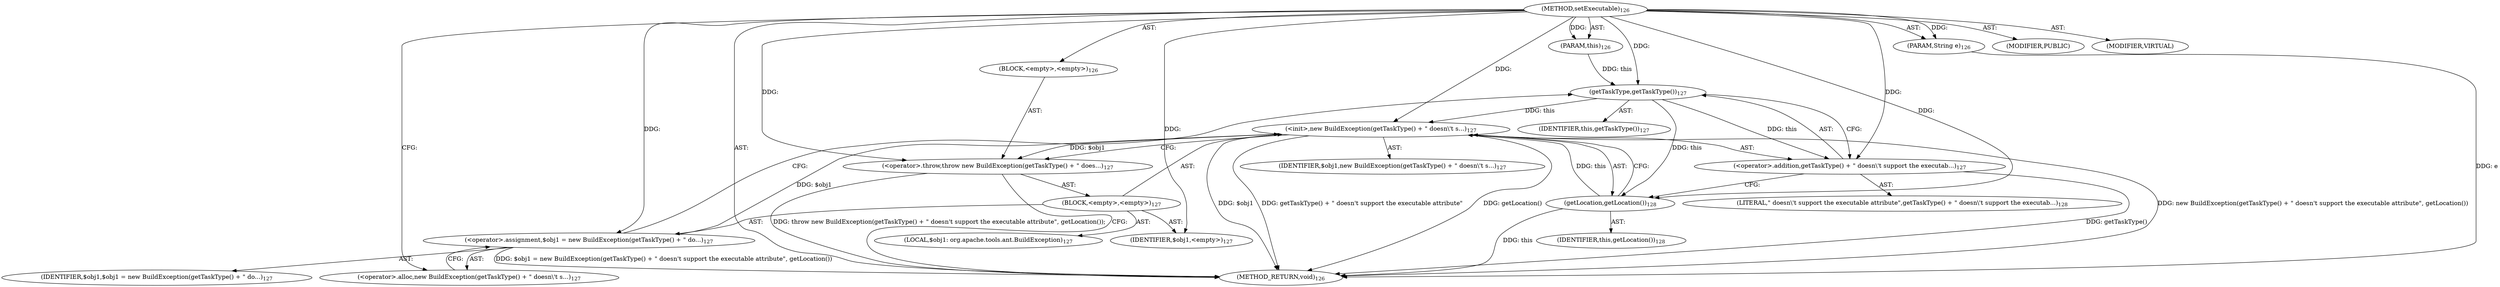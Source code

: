 digraph "setExecutable" {  
"111669149703" [label = <(METHOD,setExecutable)<SUB>126</SUB>> ]
"115964116998" [label = <(PARAM,this)<SUB>126</SUB>> ]
"115964117011" [label = <(PARAM,String e)<SUB>126</SUB>> ]
"25769803785" [label = <(BLOCK,&lt;empty&gt;,&lt;empty&gt;)<SUB>126</SUB>> ]
"30064771097" [label = <(&lt;operator&gt;.throw,throw new BuildException(getTaskType() + &quot; does...)<SUB>127</SUB>> ]
"25769803786" [label = <(BLOCK,&lt;empty&gt;,&lt;empty&gt;)<SUB>127</SUB>> ]
"94489280514" [label = <(LOCAL,$obj1: org.apache.tools.ant.BuildException)<SUB>127</SUB>> ]
"30064771098" [label = <(&lt;operator&gt;.assignment,$obj1 = new BuildException(getTaskType() + &quot; do...)<SUB>127</SUB>> ]
"68719476772" [label = <(IDENTIFIER,$obj1,$obj1 = new BuildException(getTaskType() + &quot; do...)<SUB>127</SUB>> ]
"30064771099" [label = <(&lt;operator&gt;.alloc,new BuildException(getTaskType() + &quot; doesn\'t s...)<SUB>127</SUB>> ]
"30064771100" [label = <(&lt;init&gt;,new BuildException(getTaskType() + &quot; doesn\'t s...)<SUB>127</SUB>> ]
"68719476773" [label = <(IDENTIFIER,$obj1,new BuildException(getTaskType() + &quot; doesn\'t s...)<SUB>127</SUB>> ]
"30064771101" [label = <(&lt;operator&gt;.addition,getTaskType() + &quot; doesn\'t support the executab...)<SUB>127</SUB>> ]
"30064771102" [label = <(getTaskType,getTaskType())<SUB>127</SUB>> ]
"68719476743" [label = <(IDENTIFIER,this,getTaskType())<SUB>127</SUB>> ]
"90194313220" [label = <(LITERAL,&quot; doesn\'t support the executable attribute&quot;,getTaskType() + &quot; doesn\'t support the executab...)<SUB>128</SUB>> ]
"30064771103" [label = <(getLocation,getLocation())<SUB>128</SUB>> ]
"68719476744" [label = <(IDENTIFIER,this,getLocation())<SUB>128</SUB>> ]
"68719476774" [label = <(IDENTIFIER,$obj1,&lt;empty&gt;)<SUB>127</SUB>> ]
"133143986203" [label = <(MODIFIER,PUBLIC)> ]
"133143986204" [label = <(MODIFIER,VIRTUAL)> ]
"128849018887" [label = <(METHOD_RETURN,void)<SUB>126</SUB>> ]
  "111669149703" -> "115964116998"  [ label = "AST: "] 
  "111669149703" -> "115964117011"  [ label = "AST: "] 
  "111669149703" -> "25769803785"  [ label = "AST: "] 
  "111669149703" -> "133143986203"  [ label = "AST: "] 
  "111669149703" -> "133143986204"  [ label = "AST: "] 
  "111669149703" -> "128849018887"  [ label = "AST: "] 
  "25769803785" -> "30064771097"  [ label = "AST: "] 
  "30064771097" -> "25769803786"  [ label = "AST: "] 
  "25769803786" -> "94489280514"  [ label = "AST: "] 
  "25769803786" -> "30064771098"  [ label = "AST: "] 
  "25769803786" -> "30064771100"  [ label = "AST: "] 
  "25769803786" -> "68719476774"  [ label = "AST: "] 
  "30064771098" -> "68719476772"  [ label = "AST: "] 
  "30064771098" -> "30064771099"  [ label = "AST: "] 
  "30064771100" -> "68719476773"  [ label = "AST: "] 
  "30064771100" -> "30064771101"  [ label = "AST: "] 
  "30064771100" -> "30064771103"  [ label = "AST: "] 
  "30064771101" -> "30064771102"  [ label = "AST: "] 
  "30064771101" -> "90194313220"  [ label = "AST: "] 
  "30064771102" -> "68719476743"  [ label = "AST: "] 
  "30064771103" -> "68719476744"  [ label = "AST: "] 
  "30064771097" -> "128849018887"  [ label = "CFG: "] 
  "30064771098" -> "30064771102"  [ label = "CFG: "] 
  "30064771100" -> "30064771097"  [ label = "CFG: "] 
  "30064771099" -> "30064771098"  [ label = "CFG: "] 
  "30064771101" -> "30064771103"  [ label = "CFG: "] 
  "30064771103" -> "30064771100"  [ label = "CFG: "] 
  "30064771102" -> "30064771101"  [ label = "CFG: "] 
  "111669149703" -> "30064771099"  [ label = "CFG: "] 
  "115964117011" -> "128849018887"  [ label = "DDG: e"] 
  "30064771098" -> "128849018887"  [ label = "DDG: $obj1 = new BuildException(getTaskType() + &quot; doesn\'t support the executable attribute&quot;, getLocation())"] 
  "30064771100" -> "128849018887"  [ label = "DDG: $obj1"] 
  "30064771101" -> "128849018887"  [ label = "DDG: getTaskType()"] 
  "30064771100" -> "128849018887"  [ label = "DDG: getTaskType() + &quot; doesn\'t support the executable attribute&quot;"] 
  "30064771103" -> "128849018887"  [ label = "DDG: this"] 
  "30064771100" -> "128849018887"  [ label = "DDG: getLocation()"] 
  "30064771100" -> "128849018887"  [ label = "DDG: new BuildException(getTaskType() + &quot; doesn\'t support the executable attribute&quot;, getLocation())"] 
  "30064771097" -> "128849018887"  [ label = "DDG: throw new BuildException(getTaskType() + &quot; doesn\'t support the executable attribute&quot;, getLocation());"] 
  "111669149703" -> "115964116998"  [ label = "DDG: "] 
  "111669149703" -> "115964117011"  [ label = "DDG: "] 
  "30064771100" -> "30064771097"  [ label = "DDG: $obj1"] 
  "111669149703" -> "30064771097"  [ label = "DDG: "] 
  "111669149703" -> "30064771098"  [ label = "DDG: "] 
  "111669149703" -> "68719476774"  [ label = "DDG: "] 
  "30064771098" -> "30064771100"  [ label = "DDG: $obj1"] 
  "111669149703" -> "30064771100"  [ label = "DDG: "] 
  "30064771102" -> "30064771100"  [ label = "DDG: this"] 
  "30064771103" -> "30064771100"  [ label = "DDG: this"] 
  "30064771102" -> "30064771101"  [ label = "DDG: this"] 
  "111669149703" -> "30064771101"  [ label = "DDG: "] 
  "30064771102" -> "30064771103"  [ label = "DDG: this"] 
  "111669149703" -> "30064771103"  [ label = "DDG: "] 
  "115964116998" -> "30064771102"  [ label = "DDG: this"] 
  "111669149703" -> "30064771102"  [ label = "DDG: "] 
}
